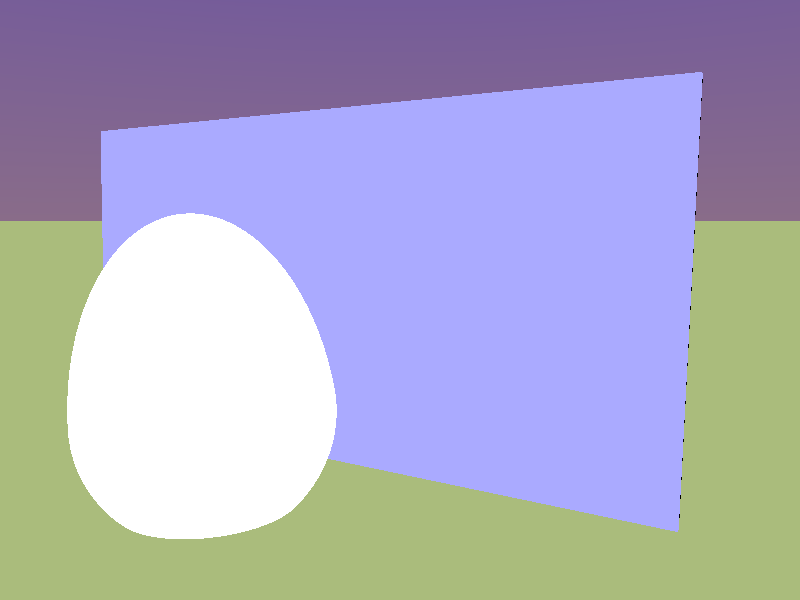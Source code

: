 //Spiegeley aus Jux
//0a000h 2003 raytracing entry made in povray
#include "textures.inc"
#include "glass.inc"

#version 3.5;

#declare Radiosity=on;

global_settings
{
 assumed_gamma 1.0
 max_trace_level 25
 max_intersections 128
 #if (Radiosity) radiosity
 {
  pretrace_start 0.08           // start pretrace at this size
  pretrace_end   0.04           // end pretrace at this size
  count 35                      // higher -> higher quality (1..1600) [35]
  nearest_count 5               // higher -> higher quality (1..10) [5]
  error_bound 1.8               // higher -> smoother, less accurate [1.8]
  recursion_limit 3             // how much interreflections are calculated (1..5+) [3]
  low_error_factor .5           // reduce error_bound during last pretrace step
  gray_threshold 0.0            // increase for weakening colors (0..1) [0]
  minimum_reuse 0.015           // reuse of old radiosity samples [0.015]
  brightness 1                  // brightness of radiosity effects (0..1) [1]

  adc_bailout 0.01/2
  //normal on                   // take surface normals into account [off]
  //media on                    // take media into account [off]
  //always_sample off           // turn sampling in final trace off [on]
 }
 #end
}

camera{location <0, 0.7, -3.5> look_at <0, 0.3, 0> angle 60}

light_source {<-3, 4, -5> rgb 1.3 fade_distance 6 fade_power 1 spotlight point_at <-2, 0, -2>}

sky_sphere 
{
 pigment
 {
  gradient y
  color_map { [0.0 color rgb <0.25,0.15,0.25>] [1.0 color blue 0.5] }
 }
}

#declare Ei = union
//egg object provided by Ingo Schaefer
{
 difference
 {
  sphere{<0, 0, 0> 0.999}
  box{<-1, 0, -1> <1, 1, 1>}
 }
 difference
 {
  sphere{<0, 0, 0> 0.999 scale<1, 1.7, 1>}
  box{<-1, 0, -1> <1, -1.7, 1>}
 }
 pigment{rgb 1}
 normal{bozo 1 scale 0.02}
}

#declare Floor = plane {y,0}

#declare Mirror =
union
{
 object
 {
  box{<-3, 0, 0>,<3.2, 3.2, 0.05>}
  texture{T_Glass3}
  interior{I_Glass}
  pigment{rgbt<0.4, 0.4, 1, 0.5>}
  finish{specular 0.3 reflection rgb <0.6,0.8,0.7>}
 }
 object
 {
  box{<-3, 0, 0.05>,<3.2, 3.2, 0.06>}
  pigment{rgbt<0, 0, 0, 0>}
  finish{specular 0 reflection 0}
 }
 rotate<2, 30, 0>
 translate<0, 0, 2>
}

#declare Mirroregg =
union
{
 object
 {
  sphere{<-0.15, 0, 0>, 0.5}
  pigment{rgbt<0.8, 0.6, 0, 0.1>}
  finish{specular 0.8 reflection 0.2}
  scale <1.0, 0.3, 1.0>
  translate<0, 0.05, 0>
  no_image
  no_shadow
 }
 object
 {
  sphere{<0, 0, 0>, 0.5}
  pigment{rgbt<0.8, 0.8, 1, 0.2>}
  finish{specular 0.8 reflection 0.02}
  scale <2.0, 0.2, 3.0>
  no_image
  no_shadow
 }
 scale 1.2
 translate<0, 0, -0.5>
}

union
{
 object{Ei rotate<30, 30, 30> translate<-0.7, 0.7, 1>}
 object
 {
  Floor
  pigment{rgbt<0.4, 0.5, 0.2, 0>}
  finish{specular 0.6 reflection 0.1 ambient 0.05}
  normal{granite 0.5 scale 4}
 }
 object{Mirror}
 object{Mirroregg}
 translate<-0.8, -1.5, 0.8>
}